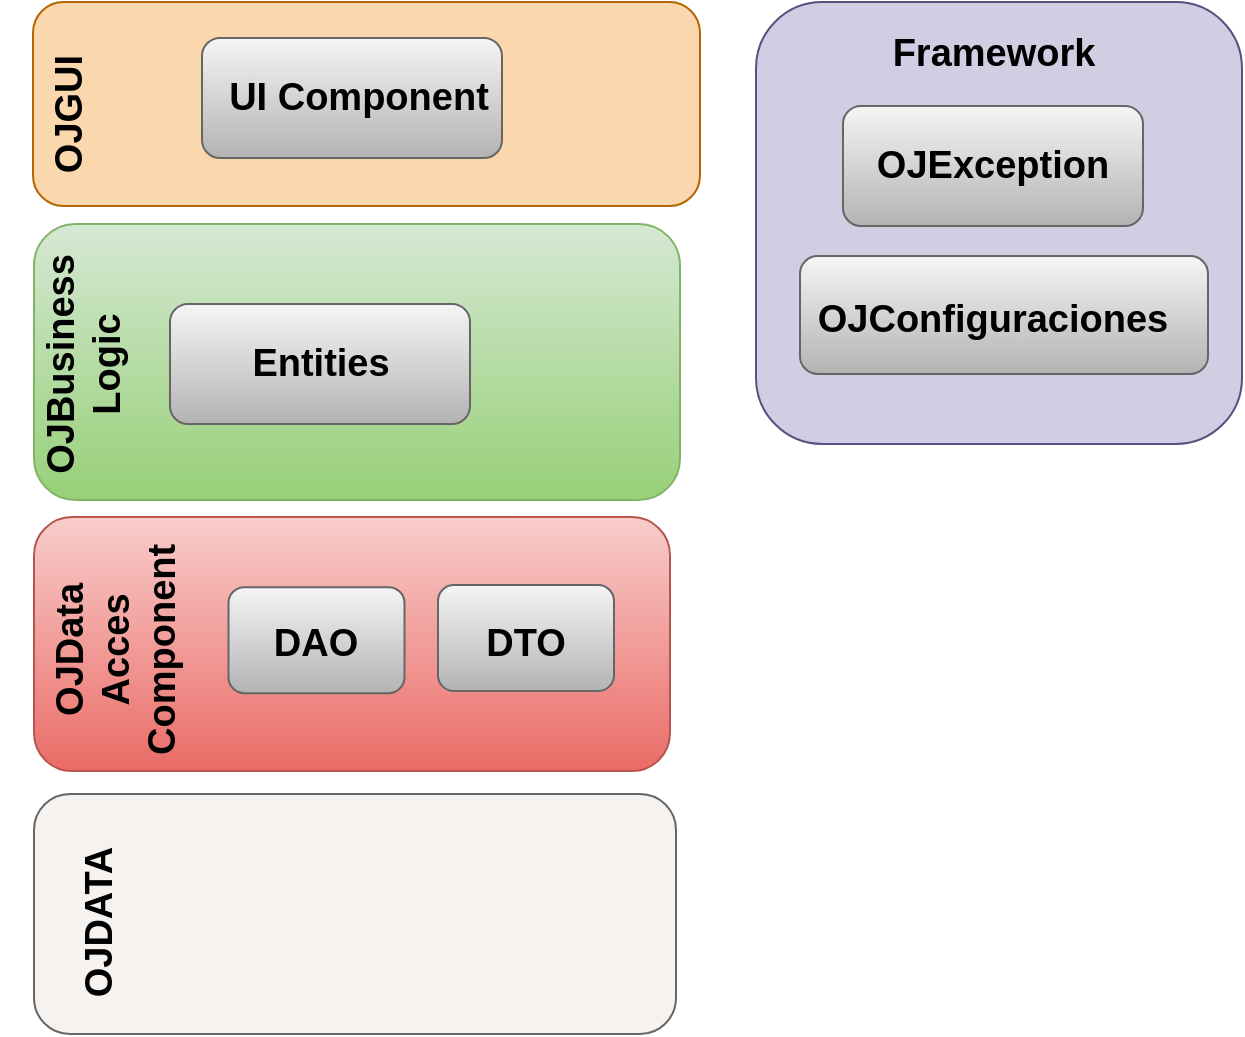 <mxfile>
    <diagram id="zHwItaKZ7Q0KQxj4OTU7" name="Página-1">
        <mxGraphModel dx="877" dy="607" grid="0" gridSize="10" guides="1" tooltips="1" connect="1" arrows="1" fold="1" page="1" pageScale="1" pageWidth="827" pageHeight="1169" background="#ffffff" math="0" shadow="0">
            <root>
                <mxCell id="0"/>
                <mxCell id="1" parent="0"/>
                <mxCell id="2" value="" style="rounded=1;whiteSpace=wrap;html=1;fillColor=#fad7ac;strokeColor=#b46504;" parent="1" vertex="1">
                    <mxGeometry x="52.5" y="77" width="333.5" height="102" as="geometry"/>
                </mxCell>
                <mxCell id="4" value="" style="rounded=1;whiteSpace=wrap;html=1;fillColor=#d5e8d4;gradientColor=#97d077;strokeColor=#82b366;" parent="1" vertex="1">
                    <mxGeometry x="53" y="188" width="323" height="138" as="geometry"/>
                </mxCell>
                <mxCell id="5" value="" style="rounded=1;whiteSpace=wrap;html=1;fillColor=#f8cecc;gradientColor=#ea6b66;strokeColor=#b85450;" parent="1" vertex="1">
                    <mxGeometry x="53" y="334.56" width="318" height="127" as="geometry"/>
                </mxCell>
                <mxCell id="6" value="" style="rounded=1;whiteSpace=wrap;html=1;fillColor=#F5F2F0;strokeColor=#666666;fontColor=#333333;" parent="1" vertex="1">
                    <mxGeometry x="53" y="473" width="321" height="120" as="geometry"/>
                </mxCell>
                <mxCell id="8" value="" style="rounded=1;whiteSpace=wrap;html=1;fillColor=#d0cee2;strokeColor=#56517e;" parent="1" vertex="1">
                    <mxGeometry x="414" y="77" width="243" height="221" as="geometry"/>
                </mxCell>
                <mxCell id="9" value="&lt;br style=&quot;font-size: 19px;&quot;&gt;OJGUI" style="text;html=1;strokeColor=none;fillColor=none;align=center;verticalAlign=middle;whiteSpace=wrap;rounded=0;fontStyle=1;fontColor=#000000;fontSize=19;rotation=-90;" parent="1" vertex="1">
                    <mxGeometry x="29" y="118" width="60" height="30" as="geometry"/>
                </mxCell>
                <mxCell id="10" value="OJBusiness&lt;br&gt;Logic" style="text;html=1;strokeColor=none;fillColor=none;align=center;verticalAlign=middle;whiteSpace=wrap;rounded=0;fontStyle=1;fontColor=#000000;fontSize=19;rotation=-90;" parent="1" vertex="1">
                    <mxGeometry x="48" y="243" width="60" height="30" as="geometry"/>
                </mxCell>
                <mxCell id="11" value="OJData&lt;br&gt;Acces&lt;br&gt;Component" style="text;html=1;strokeColor=none;fillColor=none;align=center;verticalAlign=middle;whiteSpace=wrap;rounded=0;fontStyle=1;fontColor=#000000;fontSize=19;rotation=-90;" parent="1" vertex="1">
                    <mxGeometry x="22" y="375.99" width="144.25" height="49.13" as="geometry"/>
                </mxCell>
                <mxCell id="12" value="OJDATA&lt;br&gt;" style="text;html=1;strokeColor=none;fillColor=none;align=center;verticalAlign=middle;whiteSpace=wrap;rounded=0;fontStyle=1;fontColor=#000000;fontSize=19;rotation=-90;" parent="1" vertex="1">
                    <mxGeometry x="56" y="522" width="60" height="30" as="geometry"/>
                </mxCell>
                <mxCell id="14" value="Framework" style="text;html=1;strokeColor=none;fillColor=none;align=center;verticalAlign=middle;whiteSpace=wrap;rounded=0;fontStyle=1;fontColor=#000000;fontSize=19;rotation=0;" parent="1" vertex="1">
                    <mxGeometry x="502.5" y="88" width="60" height="30" as="geometry"/>
                </mxCell>
                <mxCell id="15" value="" style="rounded=1;whiteSpace=wrap;html=1;fontSize=19;fillColor=#f5f5f5;gradientColor=#b3b3b3;strokeColor=#666666;" parent="1" vertex="1">
                    <mxGeometry x="137" y="95" width="150" height="60" as="geometry"/>
                </mxCell>
                <mxCell id="19" value="" style="rounded=1;whiteSpace=wrap;html=1;fontSize=19;fillColor=#f5f5f5;gradientColor=#b3b3b3;strokeColor=#666666;" parent="1" vertex="1">
                    <mxGeometry x="150.25" y="369.57" width="88" height="53" as="geometry"/>
                </mxCell>
                <mxCell id="23" value="UI Component" style="text;html=1;strokeColor=none;fillColor=none;align=center;verticalAlign=middle;whiteSpace=wrap;rounded=0;fontStyle=1;fontColor=#000000;fontSize=19;rotation=0;" parent="1" vertex="1">
                    <mxGeometry x="148" y="110" width="135" height="30" as="geometry"/>
                </mxCell>
                <mxCell id="26" value="DAO" style="text;html=1;strokeColor=none;fillColor=none;align=center;verticalAlign=middle;whiteSpace=wrap;rounded=0;fontStyle=1;fontColor=#000000;fontSize=19;rotation=0;" parent="1" vertex="1">
                    <mxGeometry x="154.25" y="383.06" width="80" height="30" as="geometry"/>
                </mxCell>
                <mxCell id="39" value="" style="rounded=1;whiteSpace=wrap;html=1;fontSize=19;fillColor=#f5f5f5;gradientColor=#b3b3b3;strokeColor=#666666;" parent="1" vertex="1">
                    <mxGeometry x="457.5" y="129" width="150" height="60" as="geometry"/>
                </mxCell>
                <mxCell id="40" value="OJException" style="text;html=1;strokeColor=none;fillColor=none;align=center;verticalAlign=middle;whiteSpace=wrap;rounded=0;fontStyle=1;fontColor=#000000;fontSize=19;rotation=0;" parent="1" vertex="1">
                    <mxGeometry x="464.5" y="144" width="135" height="30" as="geometry"/>
                </mxCell>
                <mxCell id="53" value="" style="rounded=1;whiteSpace=wrap;html=1;fontSize=19;fillColor=#f5f5f5;gradientColor=#b3b3b3;strokeColor=#666666;" parent="1" vertex="1">
                    <mxGeometry x="255" y="368.53" width="88" height="53" as="geometry"/>
                </mxCell>
                <mxCell id="54" value="DTO" style="text;html=1;strokeColor=none;fillColor=none;align=center;verticalAlign=middle;whiteSpace=wrap;rounded=0;fontStyle=1;fontColor=#000000;fontSize=19;rotation=0;" parent="1" vertex="1">
                    <mxGeometry x="261" y="386.09" width="76" height="23.94" as="geometry"/>
                </mxCell>
                <mxCell id="55" value="" style="rounded=1;whiteSpace=wrap;html=1;fontSize=19;fillColor=#f5f5f5;gradientColor=#b3b3b3;strokeColor=#666666;" parent="1" vertex="1">
                    <mxGeometry x="121" y="228" width="150" height="60" as="geometry"/>
                </mxCell>
                <mxCell id="56" value="Entities" style="text;html=1;strokeColor=none;fillColor=none;align=center;verticalAlign=middle;whiteSpace=wrap;rounded=0;fontStyle=1;fontColor=#000000;fontSize=19;rotation=0;" parent="1" vertex="1">
                    <mxGeometry x="128.5" y="243" width="135" height="30" as="geometry"/>
                </mxCell>
                <mxCell id="58" value="" style="rounded=1;whiteSpace=wrap;html=1;fontSize=19;fillColor=#f5f5f5;gradientColor=#b3b3b3;strokeColor=#666666;" parent="1" vertex="1">
                    <mxGeometry x="436" y="204" width="204" height="59" as="geometry"/>
                </mxCell>
                <mxCell id="59" value="OJConfiguraciones" style="text;html=1;strokeColor=none;fillColor=none;align=center;verticalAlign=middle;whiteSpace=wrap;rounded=0;fontStyle=1;fontColor=#000000;fontSize=19;rotation=0;" parent="1" vertex="1">
                    <mxGeometry x="465" y="221" width="135" height="30" as="geometry"/>
                </mxCell>
            </root>
        </mxGraphModel>
    </diagram>
</mxfile>